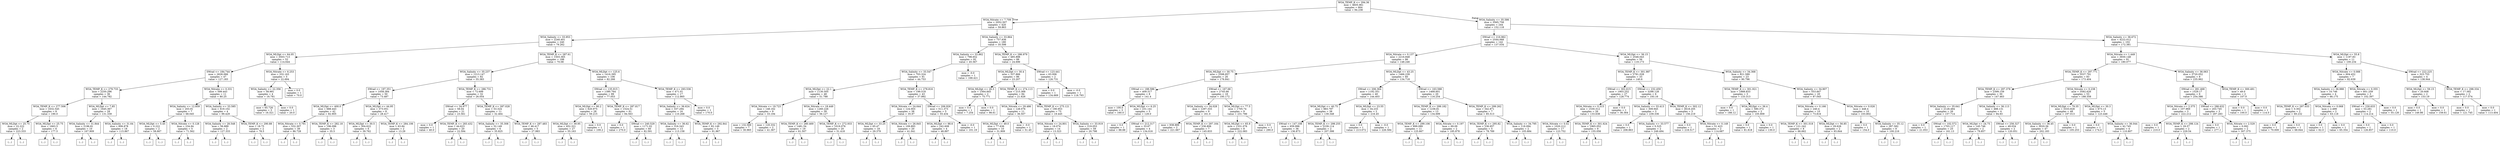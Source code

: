 digraph Tree {
node [shape=box] ;
0 [label="WOA_TEMP_K <= 294.36\nmse = 4605.961\nsamples = 664\nvalue = 94.238"] ;
1 [label="WOA_Nitrate <= 7.709\nmse = 2052.507\nsamples = 420\nvalue = 59.863"] ;
0 -> 1 [labeldistance=2.5, labelangle=45, headlabel="True"] ;
2 [label="WOA_Salinity <= 33.953\nmse = 2240.401\nsamples = 240\nvalue = 79.262"] ;
1 -> 2 ;
3 [label="WOA_MLDpt <= 64.05\nmse = 3503.713\nsamples = 52\nvalue = 114.644"] ;
2 -> 3 ;
4 [label="SWrad <= 184.744\nmse = 2626.066\nsamples = 47\nvalue = 127.183"] ;
3 -> 4 ;
5 [label="WOA_TEMP_K <= 279.733\nmse = 2250.296\nsamples = 36\nvalue = 144.782"] ;
4 -> 5 ;
6 [label="WOA_TEMP_K <= 277.506\nmse = 1632.545\nsamples = 8\nvalue = 190.0"] ;
5 -> 6 ;
7 [label="WOA_MLDpt <= 25.75\nmse = 22.222\nsamples = 2\nvalue = 223.333"] ;
6 -> 7 ;
8 [label="(...)"] ;
7 -> 8 ;
9 [label="(...)"] ;
7 -> 9 ;
10 [label="WOA_MLDpt <= 25.75\nmse = 1663.5\nsamples = 6\nvalue = 177.5"] ;
6 -> 10 ;
11 [label="(...)"] ;
10 -> 11 ;
12 [label="(...)"] ;
10 -> 12 ;
19 [label="WOA_MLDpt <= 7.85\nmse = 1645.367\nsamples = 28\nvalue = 131.339"] ;
5 -> 19 ;
20 [label="WOA_Salinity <= 31.844\nmse = 2196.81\nsamples = 10\nvalue = 167.909"] ;
19 -> 20 ;
21 [label="(...)"] ;
20 -> 21 ;
34 [label="(...)"] ;
20 -> 34 ;
37 [label="WOA_Salinity <= 31.64\nmse = 606.878\nsamples = 18\nvalue = 115.867"] ;
19 -> 37 ;
38 [label="(...)"] ;
37 -> 38 ;
41 [label="(...)"] ;
37 -> 41 ;
72 [label="WOA_Nitrate <= 0.331\nmse = 599.443\nsamples = 11\nvalue = 80.25"] ;
4 -> 72 ;
73 [label="WOA_Salinity <= 12.859\nmse = 203.91\nsamples = 7\nvalue = 68.045"] ;
72 -> 73 ;
74 [label="WOA_MLDpt <= 5.45\nmse = 0.222\nsamples = 2\nvalue = 58.667"] ;
73 -> 74 ;
75 [label="(...)"] ;
74 -> 75 ;
76 [label="(...)"] ;
74 -> 76 ;
77 [label="WOA_Nitrate <= 0.128\nmse = 234.94\nsamples = 5\nvalue = 71.562"] ;
73 -> 77 ;
78 [label="(...)"] ;
77 -> 78 ;
79 [label="(...)"] ;
77 -> 79 ;
82 [label="WOA_Salinity <= 33.585\nmse = 619.102\nsamples = 4\nvalue = 99.429"] ;
72 -> 82 ;
83 [label="WOA_Salinity <= 28.548\nmse = 56.889\nsamples = 2\nvalue = 127.333"] ;
82 -> 83 ;
84 [label="(...)"] ;
83 -> 84 ;
85 [label="(...)"] ;
83 -> 85 ;
86 [label="WOA_TEMP_K <= 290.88\nmse = 18.75\nsamples = 2\nvalue = 78.5"] ;
82 -> 86 ;
87 [label="(...)"] ;
86 -> 87 ;
88 [label="(...)"] ;
86 -> 88 ;
89 [label="WOA_Nitrate <= 6.253\nmse = 332.163\nsamples = 5\nvalue = 22.694"] ;
3 -> 89 ;
90 [label="WOA_Salinity <= 22.356\nmse = 58.991\nsamples = 4\nvalue = 16.781"] ;
89 -> 90 ;
91 [label="mse = 65.726\nsamples = 3\nvalue = 16.321"] ;
90 -> 91 ;
92 [label="mse = 0.0\nsamples = 1\nvalue = 20.0"] ;
90 -> 92 ;
93 [label="mse = 0.0\nsamples = 1\nvalue = 70.0"] ;
89 -> 93 ;
94 [label="WOA_TEMP_K <= 287.61\nmse = 1503.365\nsamples = 188\nvalue = 70.08"] ;
2 -> 94 ;
95 [label="WOA_Salinity <= 35.237\nmse = 1213.147\nsamples = 82\nvalue = 55.383"] ;
94 -> 95 ;
96 [label="SWrad <= 197.351\nmse = 1058.384\nsamples = 50\nvalue = 73.487"] ;
95 -> 96 ;
97 [label="WOA_MLDpt <= 400.0\nmse = 688.443\nsamples = 42\nvalue = 82.905"] ;
96 -> 97 ;
98 [label="WOA_Nitrate <= 0.791\nmse = 532.307\nsamples = 39\nvalue = 86.728"] ;
97 -> 98 ;
99 [label="(...)"] ;
98 -> 99 ;
106 [label="(...)"] ;
98 -> 106 ;
151 [label="WOA_TEMP_K <= 282.18\nmse = 196.096\nsamples = 3\nvalue = 35.5"] ;
97 -> 151 ;
152 [label="(...)"] ;
151 -> 152 ;
153 [label="(...)"] ;
151 -> 153 ;
154 [label="WOA_MLDpt <= 44.95\nmse = 373.051\nsamples = 8\nvalue = 28.417"] ;
96 -> 154 ;
155 [label="WOA_MLDpt <= 30.5\nmse = 304.622\nsamples = 6\nvalue = 39.762"] ;
154 -> 155 ;
156 [label="(...)"] ;
155 -> 156 ;
161 [label="(...)"] ;
155 -> 161 ;
166 [label="WOA_TEMP_K <= 284.106\nmse = 63.84\nsamples = 2\nvalue = 13.29"] ;
154 -> 166 ;
167 [label="(...)"] ;
166 -> 167 ;
168 [label="(...)"] ;
166 -> 168 ;
169 [label="WOA_TEMP_K <= 286.731\nmse = 72.699\nsamples = 32\nvalue = 26.054"] ;
95 -> 169 ;
170 [label="SWrad <= 34.977\nmse = 58.04\nsamples = 21\nvalue = 23.561"] ;
169 -> 170 ;
171 [label="mse = 0.0\nsamples = 1\nvalue = 40.0"] ;
170 -> 171 ;
172 [label="WOA_TEMP_K <= 283.432\nmse = 44.623\nsamples = 20\nvalue = 22.594"] ;
170 -> 172 ;
173 [label="(...)"] ;
172 -> 173 ;
178 [label="(...)"] ;
172 -> 178 ;
193 [label="WOA_TEMP_K <= 287.028\nmse = 53.324\nsamples = 11\nvalue = 32.464"] ;
169 -> 193 ;
194 [label="WOA_Salinity <= 35.308\nmse = 32.149\nsamples = 6\nvalue = 35.825"] ;
193 -> 194 ;
195 [label="(...)"] ;
194 -> 195 ;
196 [label="(...)"] ;
194 -> 196 ;
197 [label="WOA_TEMP_K <= 287.483\nmse = 46.417\nsamples = 5\nvalue = 27.983"] ;
193 -> 197 ;
198 [label="(...)"] ;
197 -> 198 ;
201 [label="(...)"] ;
197 -> 201 ;
202 [label="WOA_MLDpt <= 125.6\nmse = 1416.395\nsamples = 106\nvalue = 82.266"] ;
94 -> 202 ;
203 [label="SWrad <= 135.915\nmse = 1390.764\nsamples = 89\nvalue = 77.053"] ;
202 -> 203 ;
204 [label="WOA_MLDpt <= 90.2\nmse = 620.975\nsamples = 28\nvalue = 59.215"] ;
203 -> 204 ;
205 [label="WOA_MLDpt <= 39.95\nmse = 452.321\nsamples = 27\nvalue = 55.163"] ;
204 -> 205 ;
206 [label="(...)"] ;
205 -> 206 ;
217 [label="(...)"] ;
205 -> 217 ;
256 [label="mse = 0.0\nsamples = 1\nvalue = 109.2"] ;
204 -> 256 ;
257 [label="WOA_TEMP_K <= 287.817\nmse = 1524.51\nsamples = 61\nvalue = 84.563"] ;
203 -> 257 ;
258 [label="mse = 0.0\nsamples = 1\nvalue = 270.0"] ;
257 -> 258 ;
259 [label="SWrad <= 240.529\nmse = 1171.02\nsamples = 60\nvalue = 82.591"] ;
257 -> 259 ;
260 [label="(...)"] ;
259 -> 260 ;
329 [label="(...)"] ;
259 -> 329 ;
360 [label="WOA_TEMP_K <= 293.536\nmse = 471.01\nsamples = 17\nvalue = 112.865"] ;
202 -> 360 ;
361 [label="WOA_Salinity <= 36.624\nmse = 337.294\nsamples = 16\nvalue = 110.268"] ;
360 -> 361 ;
362 [label="WOA_Salinity <= 36.62\nmse = 316.343\nsamples = 13\nvalue = 113.158"] ;
361 -> 362 ;
363 [label="(...)"] ;
362 -> 363 ;
374 [label="(...)"] ;
362 -> 374 ;
375 [label="WOA_TEMP_K <= 292.841\nmse = 82.149\nsamples = 3\nvalue = 91.967"] ;
361 -> 375 ;
376 [label="(...)"] ;
375 -> 376 ;
377 [label="(...)"] ;
375 -> 377 ;
378 [label="mse = 0.0\nsamples = 1\nvalue = 170.0"] ;
360 -> 378 ;
379 [label="WOA_Salinity <= 33.864\nmse = 757.936\nsamples = 180\nvalue = 35.598"] ;
1 -> 379 ;
380 [label="WOA_Salinity <= 33.862\nmse = 798.652\nsamples = 92\nvalue = 45.567"] ;
379 -> 380 ;
381 [label="WOA_Salinity <= 33.547\nmse = 703.324\nsamples = 91\nvalue = 44.753"] ;
380 -> 381 ;
382 [label="WOA_MLDpt <= 22.1\nmse = 1130.505\nsamples = 48\nvalue = 51.788"] ;
381 -> 382 ;
383 [label="WOA_Nitrate <= 19.723\nmse = 148.162\nsamples = 9\nvalue = 33.194"] ;
382 -> 383 ;
384 [label="mse = 132.569\nsamples = 7\nvalue = 30.965"] ;
383 -> 384 ;
385 [label="mse = 120.332\nsamples = 2\nvalue = 41.367"] ;
383 -> 385 ;
386 [label="WOA_Nitrate <= 18.449\nmse = 1260.226\nsamples = 39\nvalue = 56.127"] ;
382 -> 386 ;
387 [label="WOA_TEMP_K <= 280.469\nmse = 1481.54\nsamples = 19\nvalue = 61.507"] ;
386 -> 387 ;
388 [label="(...)"] ;
387 -> 388 ;
393 [label="(...)"] ;
387 -> 393 ;
394 [label="WOA_TEMP_K <= 272.933\nmse = 1019.076\nsamples = 20\nvalue = 51.418"] ;
386 -> 394 ;
395 [label="(...)"] ;
394 -> 395 ;
406 [label="(...)"] ;
394 -> 406 ;
413 [label="WOA_TEMP_K <= 278.816\nmse = 199.518\nsamples = 43\nvalue = 37.992"] ;
381 -> 413 ;
414 [label="WOA_Nitrate <= 24.644\nmse = 124.003\nsamples = 38\nvalue = 35.97"] ;
413 -> 414 ;
415 [label="WOA_MLDpt <= 33.25\nmse = 65.47\nsamples = 18\nvalue = 29.379"] ;
414 -> 415 ;
416 [label="(...)"] ;
415 -> 416 ;
419 [label="(...)"] ;
415 -> 419 ;
446 [label="WOA_Nitrate <= 26.845\nmse = 109.893\nsamples = 20\nvalue = 41.041"] ;
414 -> 446 ;
447 [label="(...)"] ;
446 -> 447 ;
468 [label="(...)"] ;
446 -> 468 ;
485 [label="SWrad <= 206.926\nmse = 511.373\nsamples = 5\nvalue = 55.434"] ;
413 -> 485 ;
486 [label="WOA_MLDpt <= 88.6\nmse = 242.608\nsamples = 4\nvalue = 48.897"] ;
485 -> 486 ;
487 [label="(...)"] ;
486 -> 487 ;
492 [label="(...)"] ;
486 -> 492 ;
493 [label="mse = -0.0\nsamples = 1\nvalue = 101.19"] ;
485 -> 493 ;
494 [label="mse = -0.0\nsamples = 1\nvalue = 168.421"] ;
380 -> 494 ;
495 [label="WOA_TEMP_K <= 286.979\nmse = 485.898\nsamples = 88\nvalue = 24.696"] ;
379 -> 495 ;
496 [label="WOA_MLDpt <= 30.4\nmse = 337.866\nsamples = 86\nvalue = 23.207"] ;
495 -> 496 ;
497 [label="WOA_MLDpt <= 26.3\nmse = 1564.845\nsamples = 2\nvalue = 75.771"] ;
496 -> 497 ;
498 [label="mse = 0.0\nsamples = 1\nvalue = 7.254"] ;
497 -> 498 ;
499 [label="mse = 0.0\nsamples = 1\nvalue = 98.61"] ;
497 -> 499 ;
500 [label="WOA_TEMP_K <= 274.113\nmse = 215.368\nsamples = 84\nvalue = 21.626"] ;
496 -> 500 ;
501 [label="WOA_Nitrate <= 29.486\nmse = 128.076\nsamples = 11\nvalue = 36.507"] ;
500 -> 501 ;
502 [label="WOA_MLDpt <= 49.0\nmse = 77.636\nsamples = 10\nvalue = 31.909"] ;
501 -> 502 ;
503 [label="(...)"] ;
502 -> 503 ;
510 [label="(...)"] ;
502 -> 510 ;
521 [label="mse = -0.0\nsamples = 1\nvalue = 51.45"] ;
501 -> 521 ;
522 [label="WOA_TEMP_K <= 275.121\nmse = 190.953\nsamples = 73\nvalue = 19.445"] ;
500 -> 522 ;
523 [label="WOA_Nitrate <= 24.801\nmse = 18.074\nsamples = 14\nvalue = 13.323"] ;
522 -> 523 ;
524 [label="(...)"] ;
523 -> 524 ;
543 [label="(...)"] ;
523 -> 543 ;
546 [label="WOA_Salinity <= 33.919\nmse = 219.053\nsamples = 59\nvalue = 20.798"] ;
522 -> 546 ;
547 [label="(...)"] ;
546 -> 547 ;
552 [label="(...)"] ;
546 -> 552 ;
619 [label="SWrad <= 123.441\nmse = 63.006\nsamples = 2\nvalue = 126.731"] ;
495 -> 619 ;
620 [label="mse = 0.0\nsamples = 1\nvalue = 134.669"] ;
619 -> 620 ;
621 [label="mse = -0.0\nsamples = 1\nvalue = 118.793"] ;
619 -> 621 ;
622 [label="WOA_Salinity <= 35.586\nmse = 3565.758\nsamples = 244\nvalue = 152.118"] ;
0 -> 622 [labeldistance=2.5, labelangle=-45, headlabel="False"] ;
623 [label="SWrad <= 216.962\nmse = 2544.068\nsamples = 142\nvalue = 137.034"] ;
622 -> 623 ;
624 [label="WOA_Nitrate <= 0.137\nmse = 2216.848\nsamples = 86\nvalue = 148.246"] ;
623 -> 624 ;
625 [label="WOA_MLDpt <= 30.75\nmse = 2598.857\nsamples = 26\nvalue = 176.841"] ;
624 -> 625 ;
626 [label="SWrad <= 188.586\nmse = 409.317\nsamples = 8\nvalue = 141.4"] ;
625 -> 626 ;
627 [label="mse = 100.0\nsamples = 3\nvalue = 160.0"] ;
626 -> 627 ;
628 [label="WOA_MLDpt <= 6.25\nmse = 231.141\nsamples = 5\nvalue = 129.0"] ;
626 -> 628 ;
629 [label="mse = 0.0\nsamples = 1\nvalue = 88.88"] ;
628 -> 629 ;
630 [label="SWrad <= 212.317\nmse = 33.67\nsamples = 4\nvalue = 134.016"] ;
628 -> 630 ;
631 [label="(...)"] ;
630 -> 631 ;
636 [label="(...)"] ;
630 -> 636 ;
637 [label="SWrad <= 167.68\nmse = 2745.66\nsamples = 18\nvalue = 195.172"] ;
625 -> 637 ;
638 [label="WOA_Salinity <= 34.028\nmse = 1297.333\nsamples = 9\nvalue = 161.0"] ;
637 -> 638 ;
639 [label="mse = 938.889\nsamples = 2\nvalue = 221.667"] ;
638 -> 639 ;
640 [label="WOA_TEMP_K <= 297.164\nmse = 236.806\nsamples = 7\nvalue = 145.833"] ;
638 -> 640 ;
641 [label="(...)"] ;
640 -> 641 ;
642 [label="(...)"] ;
640 -> 642 ;
649 [label="WOA_MLDpt <= 77.5\nmse = 1705.74\nsamples = 9\nvalue = 231.786"] ;
637 -> 649 ;
650 [label="WOA_MLDpt <= 65.9\nmse = 1331.076\nsamples = 8\nvalue = 222.083"] ;
649 -> 650 ;
651 [label="(...)"] ;
650 -> 651 ;
654 [label="(...)"] ;
650 -> 654 ;
655 [label="mse = 0.0\nsamples = 1\nvalue = 290.0"] ;
649 -> 655 ;
656 [label="WOA_MLDpt <= 43.25\nmse = 1466.239\nsamples = 60\nvalue = 134.718"] ;
624 -> 656 ;
657 [label="SWrad <= 206.364\nmse = 1192.351\nsamples = 40\nvalue = 144.403"] ;
656 -> 657 ;
658 [label="WOA_MLDpt <= 40.75\nmse = 883.797\nsamples = 38\nvalue = 139.348"] ;
657 -> 658 ;
659 [label="SWrad <= 147.108\nmse = 659.996\nsamples = 36\nvalue = 136.873"] ;
658 -> 659 ;
660 [label="(...)"] ;
659 -> 660 ;
661 [label="(...)"] ;
659 -> 661 ;
712 [label="WOA_TEMP_K <= 298.255\nmse = 2239.114\nsamples = 2\nvalue = 207.398"] ;
658 -> 712 ;
713 [label="(...)"] ;
712 -> 713 ;
714 [label="(...)"] ;
712 -> 714 ;
715 [label="WOA_MLDpt <= 23.55\nmse = 34.233\nsamples = 2\nvalue = 216.45"] ;
657 -> 715 ;
716 [label="mse = 0.0\nsamples = 1\nvalue = 213.072"] ;
715 -> 716 ;
717 [label="mse = -0.0\nsamples = 1\nvalue = 226.584"] ;
715 -> 717 ;
718 [label="SWrad <= 163.588\nmse = 1468.601\nsamples = 20\nvalue = 116.254"] ;
656 -> 718 ;
719 [label="WOA_TEMP_K <= 299.182\nmse = 1236.81\nsamples = 13\nvalue = 134.699"] ;
718 -> 719 ;
720 [label="WOA_TEMP_K <= 299.106\nmse = 899.089\nsamples = 11\nvalue = 125.667"] ;
719 -> 720 ;
721 [label="(...)"] ;
720 -> 721 ;
730 [label="(...)"] ;
720 -> 730 ;
731 [label="WOA_Nitrate <= 0.197\nmse = 69.09\nsamples = 2\nvalue = 185.878"] ;
719 -> 731 ;
732 [label="(...)"] ;
731 -> 732 ;
733 [label="(...)"] ;
731 -> 733 ;
734 [label="WOA_TEMP_K <= 299.262\nmse = 342.871\nsamples = 7\nvalue = 85.513"] ;
718 -> 734 ;
735 [label="WOA_TEMP_K <= 295.82\nmse = 236.957\nsamples = 5\nvalue = 78.789"] ;
734 -> 735 ;
736 [label="(...)"] ;
735 -> 736 ;
739 [label="(...)"] ;
735 -> 739 ;
744 [label="WOA_Salinity <= 34.795\nmse = 118.094\nsamples = 2\nvalue = 105.684"] ;
734 -> 744 ;
745 [label="(...)"] ;
744 -> 745 ;
746 [label="(...)"] ;
744 -> 746 ;
747 [label="WOA_MLDpt <= 36.15\nmse = 2546.043\nsamples = 56\nvalue = 119.173"] ;
623 -> 747 ;
748 [label="WOA_TEMP_K <= 301.987\nmse = 2781.028\nsamples = 33\nvalue = 140.6"] ;
747 -> 748 ;
749 [label="SWrad <= 302.615\nmse = 1903.252\nsamples = 27\nvalue = 128.774"] ;
748 -> 749 ;
750 [label="WOA_Nitrate <= 0.315\nmse = 1530.312\nsamples = 26\nvalue = 133.638"] ;
749 -> 750 ;
751 [label="WOA_Nitrate <= 0.02\nmse = 1020.212\nsamples = 17\nvalue = 123.752"] ;
750 -> 751 ;
752 [label="(...)"] ;
751 -> 752 ;
757 [label="(...)"] ;
751 -> 757 ;
784 [label="WOA_TEMP_K <= 301.624\nmse = 1965.052\nsamples = 9\nvalue = 155.056"] ;
750 -> 784 ;
785 [label="(...)"] ;
784 -> 785 ;
800 [label="(...)"] ;
784 -> 800 ;
801 [label="mse = 0.0\nsamples = 1\nvalue = 36.364"] ;
749 -> 801 ;
802 [label="SWrad <= 232.459\nmse = 3298.128\nsamples = 6\nvalue = 193.16"] ;
748 -> 802 ;
803 [label="WOA_Salinity <= 33.413\nmse = 309.945\nsamples = 3\nvalue = 239.336"] ;
802 -> 803 ;
804 [label="mse = 0.0\nsamples = 1\nvalue = 208.863"] ;
803 -> 804 ;
805 [label="WOA_Salinity <= 33.577\nmse = 0.525\nsamples = 2\nvalue = 249.494"] ;
803 -> 805 ;
806 [label="(...)"] ;
805 -> 806 ;
807 [label="(...)"] ;
805 -> 807 ;
808 [label="WOA_TEMP_K <= 302.12\nmse = 2618.205\nsamples = 3\nvalue = 156.219"] ;
802 -> 808 ;
809 [label="mse = 0.0\nsamples = 1\nvalue = 218.517"] ;
808 -> 809 ;
810 [label="WOA_Nitrate <= 0.149\nmse = 51.423\nsamples = 2\nvalue = 114.687"] ;
808 -> 810 ;
811 [label="(...)"] ;
810 -> 811 ;
812 [label="(...)"] ;
810 -> 812 ;
813 [label="WOA_Salinity <= 34.368\nmse = 821.589\nsamples = 23\nvalue = 90.796"] ;
747 -> 813 ;
814 [label="WOA_TEMP_K <= 301.921\nmse = 1888.833\nsamples = 3\nvalue = 133.313"] ;
813 -> 814 ;
815 [label="mse = 0.0\nsamples = 1\nvalue = 188.12"] ;
814 -> 815 ;
816 [label="WOA_MLDpt <= 36.4\nmse = 580.372\nsamples = 2\nvalue = 105.909"] ;
814 -> 816 ;
817 [label="mse = 0.0\nsamples = 1\nvalue = 81.818"] ;
816 -> 817 ;
818 [label="mse = 0.0\nsamples = 1\nvalue = 130.0"] ;
816 -> 818 ;
819 [label="WOA_Salinity <= 34.907\nmse = 553.847\nsamples = 20\nvalue = 87.045"] ;
813 -> 819 ;
820 [label="WOA_Nitrate <= 0.166\nmse = 240.4\nsamples = 10\nvalue = 73.816"] ;
819 -> 820 ;
821 [label="WOA_TEMP_K <= 301.018\nmse = 121.242\nsamples = 8\nvalue = 66.662"] ;
820 -> 821 ;
822 [label="(...)"] ;
821 -> 822 ;
825 [label="(...)"] ;
821 -> 825 ;
832 [label="WOA_MLDpt <= 56.85\nmse = 29.626\nsamples = 2\nvalue = 93.844"] ;
820 -> 832 ;
833 [label="(...)"] ;
832 -> 833 ;
834 [label="(...)"] ;
832 -> 834 ;
835 [label="WOA_Nitrate <= 0.026\nmse = 448.4\nsamples = 10\nvalue = 103.802"] ;
819 -> 835 ;
836 [label="mse = 0.0\nsamples = 1\nvalue = 154.0"] ;
835 -> 836 ;
837 [label="WOA_Salinity <= 35.12\nmse = 287.582\nsamples = 9\nvalue = 100.216"] ;
835 -> 837 ;
838 [label="(...)"] ;
837 -> 838 ;
841 [label="(...)"] ;
837 -> 841 ;
854 [label="WOA_Salinity <= 36.672\nmse = 4222.012\nsamples = 102\nvalue = 172.381"] ;
622 -> 854 ;
855 [label="WOA_Nitrate <= 1.449\nmse = 3930.148\nsamples = 91\nvalue = 180.077"] ;
854 -> 855 ;
856 [label="WOA_TEMP_K <= 297.771\nmse = 3537.791\nsamples = 83\nvalue = 173.404"] ;
855 -> 856 ;
857 [label="WOA_TEMP_K <= 297.378\nmse = 2399.159\nsamples = 30\nvalue = 147.463"] ;
856 -> 857 ;
858 [label="WOA_Salinity <= 35.641\nmse = 2128.484\nsamples = 26\nvalue = 157.714"] ;
857 -> 858 ;
859 [label="mse = 0.0\nsamples = 1\nvalue = 21.053"] ;
858 -> 859 ;
860 [label="SWrad <= 102.572\nmse = 1703.117\nsamples = 25\nvalue = 161.13"] ;
858 -> 860 ;
861 [label="(...)"] ;
860 -> 861 ;
864 [label="(...)"] ;
860 -> 864 ;
899 [label="WOA_Salinity <= 36.113\nmse = 488.131\nsamples = 4\nvalue = 94.93"] ;
857 -> 899 ;
900 [label="WOA_MLDpt <= 24.75\nmse = 145.746\nsamples = 2\nvalue = 79.857"] ;
899 -> 900 ;
901 [label="(...)"] ;
900 -> 901 ;
902 [label="(...)"] ;
900 -> 902 ;
903 [label="SWrad <= 256.327\nmse = 49.034\nsamples = 2\nvalue = 120.051"] ;
899 -> 903 ;
904 [label="(...)"] ;
903 -> 904 ;
905 [label="(...)"] ;
903 -> 905 ;
906 [label="WOA_Nitrate <= 0.238\nmse = 3582.626\nsamples = 53\nvalue = 188.358"] ;
856 -> 906 ;
907 [label="WOA_MLDpt <= 79.35\nmse = 3333.828\nsamples = 48\nvalue = 197.013"] ;
906 -> 907 ;
908 [label="WOA_Salinity <= 36.45\nmse = 3020.56\nsamples = 47\nvalue = 202.183"] ;
907 -> 908 ;
909 [label="(...)"] ;
908 -> 909 ;
948 [label="(...)"] ;
908 -> 948 ;
951 [label="mse = 0.0\nsamples = 1\nvalue = 105.253"] ;
907 -> 951 ;
952 [label="WOA_MLDpt <= 30.3\nmse = 673.13\nsamples = 5\nvalue = 123.446"] ;
906 -> 952 ;
953 [label="mse = 0.0\nsamples = 1\nvalue = 174.0"] ;
952 -> 953 ;
954 [label="WOA_Salinity <= 36.044\nmse = 42.745\nsamples = 4\nvalue = 110.807"] ;
952 -> 954 ;
955 [label="(...)"] ;
954 -> 955 ;
958 [label="(...)"] ;
954 -> 958 ;
961 [label="WOA_Salinity <= 36.063\nmse = 3720.052\nsamples = 8\nvalue = 235.962"] ;
855 -> 961 ;
962 [label="SWrad <= 281.468\nmse = 1529.17\nsamples = 6\nvalue = 254.386"] ;
961 -> 962 ;
963 [label="WOA_Nitrate <= 2.375\nmse = 107.969\nsamples = 3\nvalue = 222.212"] ;
962 -> 963 ;
964 [label="mse = 0.0\nsamples = 1\nvalue = 210.0"] ;
963 -> 964 ;
965 [label="WOA_TEMP_K <= 298.124\nmse = 29.57\nsamples = 2\nvalue = 229.54"] ;
963 -> 965 ;
966 [label="(...)"] ;
965 -> 966 ;
967 [label="(...)"] ;
965 -> 967 ;
968 [label="SWrad <= 286.632\nmse = 203.745\nsamples = 3\nvalue = 297.283"] ;
962 -> 968 ;
969 [label="mse = 0.0\nsamples = 1\nvalue = 277.1"] ;
968 -> 969 ;
970 [label="WOA_Nitrate <= 2.529\nmse = 0.092\nsamples = 2\nvalue = 307.375"] ;
968 -> 970 ;
971 [label="(...)"] ;
970 -> 971 ;
972 [label="(...)"] ;
970 -> 972 ;
973 [label="WOA_TEMP_K <= 300.491\nmse = 49.0\nsamples = 2\nvalue = 107.0"] ;
961 -> 973 ;
974 [label="mse = 0.0\nsamples = 1\nvalue = 100.0"] ;
973 -> 974 ;
975 [label="mse = 0.0\nsamples = 1\nvalue = 114.0"] ;
973 -> 975 ;
976 [label="WOA_MLDpt <= 55.8\nmse = 1197.83\nsamples = 11\nvalue = 100.234"] ;
854 -> 976 ;
977 [label="WOA_Nitrate <= 0.088\nmse = 604.452\nsamples = 7\nvalue = 82.639"] ;
976 -> 977 ;
978 [label="WOA_Salinity <= 36.988\nmse = 10.746\nsamples = 4\nvalue = 66.175"] ;
977 -> 978 ;
979 [label="WOA_TEMP_K <= 297.033\nmse = 0.302\nsamples = 2\nvalue = 69.232"] ;
978 -> 979 ;
980 [label="mse = 0.0\nsamples = 1\nvalue = 70.009"] ;
979 -> 980 ;
981 [label="mse = 0.0\nsamples = 1\nvalue = 68.844"] ;
979 -> 981 ;
982 [label="WOA_Nitrate <= 0.068\nmse = 2.499\nsamples = 2\nvalue = 63.118"] ;
978 -> 982 ;
983 [label="mse = 0.0\nsamples = 1\nvalue = 62.0"] ;
982 -> 983 ;
984 [label="mse = 0.0\nsamples = 1\nvalue = 65.354"] ;
982 -> 984 ;
985 [label="WOA_Nitrate <= 0.355\nmse = 601.259\nsamples = 3\nvalue = 102.397"] ;
977 -> 985 ;
986 [label="SWrad <= 230.633\nmse = 53.281\nsamples = 2\nvalue = 114.214"] ;
985 -> 986 ;
987 [label="mse = 0.0\nsamples = 1\nvalue = 126.857"] ;
986 -> 987 ;
988 [label="mse = 0.0\nsamples = 1\nvalue = 110.0"] ;
986 -> 988 ;
989 [label="mse = 0.0\nsamples = 1\nvalue = 55.126"] ;
985 -> 989 ;
990 [label="SWrad <= 222.225\nmse = 323.753\nsamples = 4\nvalue = 138.944"] ;
976 -> 990 ;
991 [label="WOA_MLDpt <= 59.15\nmse = 20.608\nsamples = 2\nvalue = 153.19"] ;
990 -> 991 ;
992 [label="mse = 0.0\nsamples = 1\nvalue = 149.98"] ;
991 -> 992 ;
993 [label="mse = 0.0\nsamples = 1\nvalue = 159.61"] ;
991 -> 993 ;
994 [label="WOA_TEMP_K <= 298.334\nmse = 17.392\nsamples = 2\nvalue = 117.574"] ;
990 -> 994 ;
995 [label="mse = 0.0\nsamples = 1\nvalue = 121.745"] ;
994 -> 995 ;
996 [label="mse = 0.0\nsamples = 1\nvalue = 113.404"] ;
994 -> 996 ;
}